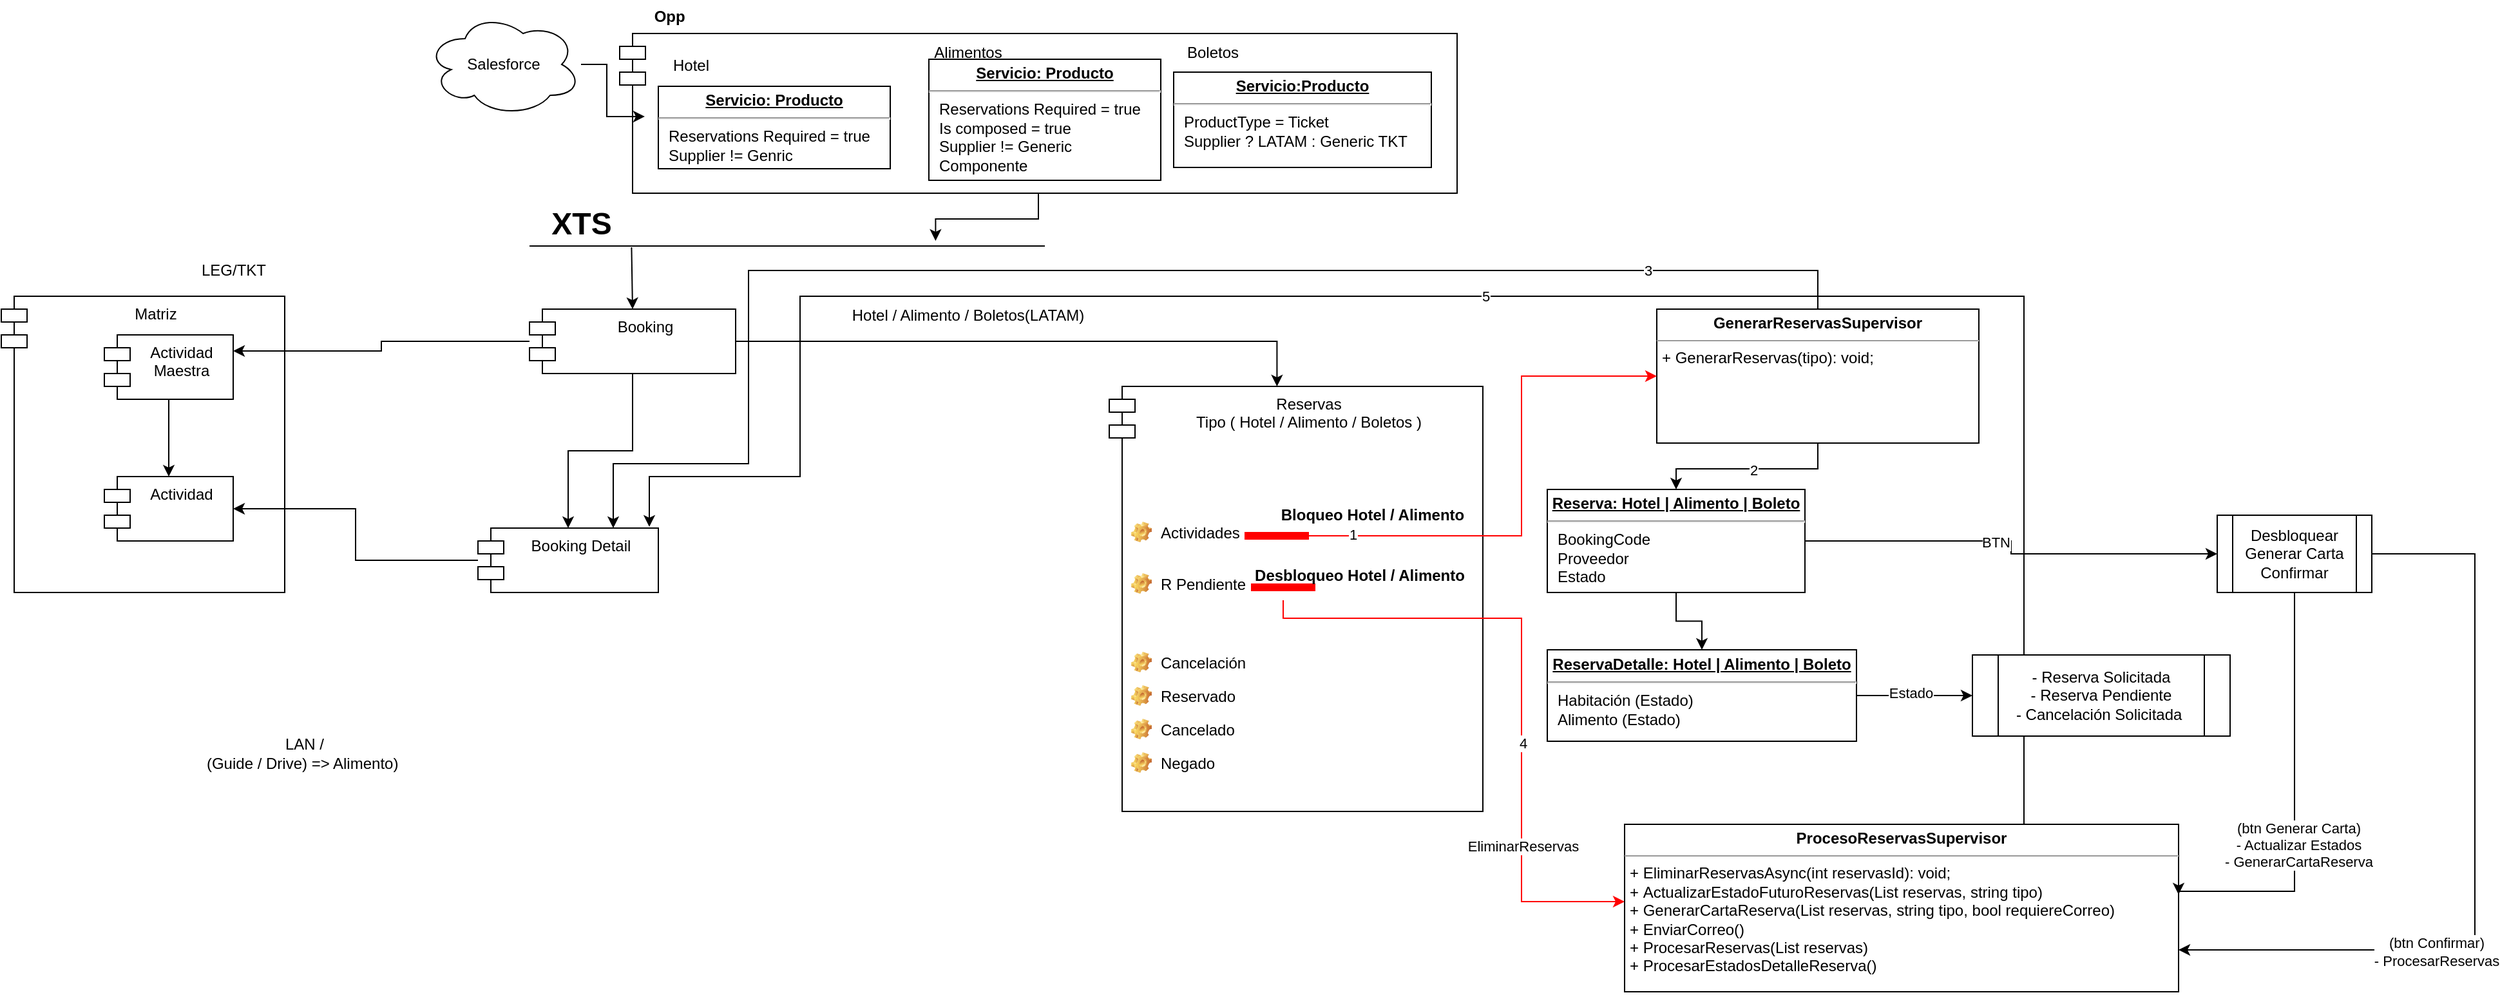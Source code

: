 <mxfile version="23.1.5" type="device">
  <diagram name="Página-1" id="PYMxH9Rl1cGZMPKtF-ub">
    <mxGraphModel dx="2133" dy="854" grid="1" gridSize="10" guides="1" tooltips="1" connect="1" arrows="1" fold="1" page="1" pageScale="1" pageWidth="827" pageHeight="1169" math="0" shadow="0">
      <root>
        <mxCell id="0" />
        <mxCell id="1" parent="0" />
        <mxCell id="vX2chzJ--pAAIUpLTNBK-2" value="Matriz" style="shape=module;align=left;spacingLeft=20;align=center;verticalAlign=top;whiteSpace=wrap;html=1;" parent="1" vertex="1">
          <mxGeometry x="-330" y="230" width="220" height="230" as="geometry" />
        </mxCell>
        <mxCell id="v7J90BLapNFsVzW8ZO-v-1" value="Salesforce" style="ellipse;shape=cloud;whiteSpace=wrap;html=1;" parent="1" vertex="1">
          <mxGeometry y="10" width="120" height="80" as="geometry" />
        </mxCell>
        <mxCell id="v7J90BLapNFsVzW8ZO-v-2" value="" style="shape=module;align=left;spacingLeft=20;align=center;verticalAlign=top;whiteSpace=wrap;html=1;" parent="1" vertex="1">
          <mxGeometry x="150" y="26" width="650" height="124" as="geometry" />
        </mxCell>
        <mxCell id="v7J90BLapNFsVzW8ZO-v-4" style="edgeStyle=orthogonalEdgeStyle;rounded=0;orthogonalLoop=1;jettySize=auto;html=1;entryX=0.03;entryY=0.52;entryDx=0;entryDy=0;entryPerimeter=0;" parent="1" source="v7J90BLapNFsVzW8ZO-v-1" target="v7J90BLapNFsVzW8ZO-v-2" edge="1">
          <mxGeometry relative="1" as="geometry" />
        </mxCell>
        <mxCell id="v7J90BLapNFsVzW8ZO-v-5" value="Opp&amp;nbsp;" style="text;align=center;fontStyle=1;verticalAlign=middle;spacingLeft=3;spacingRight=3;strokeColor=none;rotatable=0;points=[[0,0.5],[1,0.5]];portConstraint=eastwest;html=1;" parent="1" vertex="1">
          <mxGeometry x="150" width="80" height="26" as="geometry" />
        </mxCell>
        <mxCell id="v7J90BLapNFsVzW8ZO-v-7" value="" style="line;strokeWidth=1;fillColor=none;align=left;verticalAlign=middle;spacingTop=-1;spacingLeft=3;spacingRight=3;rotatable=0;labelPosition=right;points=[];portConstraint=eastwest;strokeColor=inherit;" parent="1" vertex="1">
          <mxGeometry x="80" y="187" width="400" height="8" as="geometry" />
        </mxCell>
        <mxCell id="v7J90BLapNFsVzW8ZO-v-8" value="XTS" style="text;align=center;fontStyle=1;verticalAlign=middle;spacingLeft=3;spacingRight=3;strokeColor=none;rotatable=0;points=[[0,0.5],[1,0.5]];portConstraint=eastwest;html=1;fontSize=24;" parent="1" vertex="1">
          <mxGeometry x="80" y="161" width="80" height="26" as="geometry" />
        </mxCell>
        <mxCell id="vkyU6mVskXSO25N0Nz5W-3" style="edgeStyle=orthogonalEdgeStyle;rounded=0;orthogonalLoop=1;jettySize=auto;html=1;entryX=0.5;entryY=0;entryDx=0;entryDy=0;" parent="1" source="v7J90BLapNFsVzW8ZO-v-10" target="vkyU6mVskXSO25N0Nz5W-2" edge="1">
          <mxGeometry relative="1" as="geometry" />
        </mxCell>
        <mxCell id="vkyU6mVskXSO25N0Nz5W-6" style="edgeStyle=orthogonalEdgeStyle;rounded=0;orthogonalLoop=1;jettySize=auto;html=1;entryX=1;entryY=0.25;entryDx=0;entryDy=0;" parent="1" source="v7J90BLapNFsVzW8ZO-v-10" target="vkyU6mVskXSO25N0Nz5W-5" edge="1">
          <mxGeometry relative="1" as="geometry" />
        </mxCell>
        <mxCell id="v7J90BLapNFsVzW8ZO-v-10" value="Booking" style="shape=module;align=left;spacingLeft=20;align=center;verticalAlign=top;whiteSpace=wrap;html=1;" parent="1" vertex="1">
          <mxGeometry x="80" y="240" width="160" height="50" as="geometry" />
        </mxCell>
        <mxCell id="v7J90BLapNFsVzW8ZO-v-11" value="" style="endArrow=classic;html=1;rounded=0;exitX=0.198;exitY=0.625;exitDx=0;exitDy=0;exitPerimeter=0;entryX=0.5;entryY=0;entryDx=0;entryDy=0;" parent="1" source="v7J90BLapNFsVzW8ZO-v-7" target="v7J90BLapNFsVzW8ZO-v-10" edge="1">
          <mxGeometry width="50" height="50" relative="1" as="geometry">
            <mxPoint x="270" y="330" as="sourcePoint" />
            <mxPoint x="320" y="280" as="targetPoint" />
          </mxGeometry>
        </mxCell>
        <mxCell id="v7J90BLapNFsVzW8ZO-v-12" value="Reservas&lt;br&gt;Tipo ( Hotel / Alimento / Boletos )" style="shape=module;align=left;spacingLeft=20;align=center;verticalAlign=top;whiteSpace=wrap;html=1;" parent="1" vertex="1">
          <mxGeometry x="530" y="300" width="290" height="330" as="geometry" />
        </mxCell>
        <mxCell id="vVjyvrWSgjifBvwSnUGZ-7" style="edgeStyle=orthogonalEdgeStyle;rounded=0;orthogonalLoop=1;jettySize=auto;html=1;entryX=0.75;entryY=0;entryDx=0;entryDy=0;" edge="1" parent="1" source="sygQfr_O5eZbzNL4AvN2-1" target="vkyU6mVskXSO25N0Nz5W-2">
          <mxGeometry relative="1" as="geometry">
            <Array as="points">
              <mxPoint x="250" y="210" />
              <mxPoint x="250" y="360" />
              <mxPoint x="145" y="360" />
            </Array>
          </mxGeometry>
        </mxCell>
        <mxCell id="vVjyvrWSgjifBvwSnUGZ-9" value="3" style="edgeLabel;html=1;align=center;verticalAlign=middle;resizable=0;points=[];" vertex="1" connectable="0" parent="vVjyvrWSgjifBvwSnUGZ-7">
          <mxGeometry x="-0.722" relative="1" as="geometry">
            <mxPoint as="offset" />
          </mxGeometry>
        </mxCell>
        <mxCell id="vVjyvrWSgjifBvwSnUGZ-8" style="edgeStyle=orthogonalEdgeStyle;rounded=0;orthogonalLoop=1;jettySize=auto;html=1;entryX=0.5;entryY=0;entryDx=0;entryDy=0;" edge="1" parent="1" source="sygQfr_O5eZbzNL4AvN2-1" target="vkyU6mVskXSO25N0Nz5W-9">
          <mxGeometry relative="1" as="geometry" />
        </mxCell>
        <mxCell id="vVjyvrWSgjifBvwSnUGZ-10" value="2" style="edgeLabel;html=1;align=center;verticalAlign=middle;resizable=0;points=[];" vertex="1" connectable="0" parent="vVjyvrWSgjifBvwSnUGZ-8">
          <mxGeometry x="-0.041" y="1" relative="1" as="geometry">
            <mxPoint as="offset" />
          </mxGeometry>
        </mxCell>
        <mxCell id="sygQfr_O5eZbzNL4AvN2-1" value="&lt;p style=&quot;margin:0px;margin-top:4px;text-align:center;&quot;&gt;&lt;b&gt;GenerarReservasSupervisor&lt;/b&gt;&lt;/p&gt;&lt;hr size=&quot;1&quot;&gt;&lt;p style=&quot;margin:0px;margin-left:4px;&quot;&gt;&lt;/p&gt;&lt;p style=&quot;margin:0px;margin-left:4px;&quot;&gt;+ GenerarReservas(tipo): void;&lt;/p&gt;" style="verticalAlign=top;align=left;overflow=fill;fontSize=12;fontFamily=Helvetica;html=1;whiteSpace=wrap;" parent="1" vertex="1">
          <mxGeometry x="955" y="240" width="250" height="104" as="geometry" />
        </mxCell>
        <mxCell id="vkyU6mVskXSO25N0Nz5W-7" style="edgeStyle=orthogonalEdgeStyle;rounded=0;orthogonalLoop=1;jettySize=auto;html=1;entryX=1;entryY=0.5;entryDx=0;entryDy=0;" parent="1" source="vkyU6mVskXSO25N0Nz5W-2" target="vkyU6mVskXSO25N0Nz5W-4" edge="1">
          <mxGeometry relative="1" as="geometry" />
        </mxCell>
        <mxCell id="vkyU6mVskXSO25N0Nz5W-2" value="Booking Detail" style="shape=module;align=left;spacingLeft=20;align=center;verticalAlign=top;whiteSpace=wrap;html=1;" parent="1" vertex="1">
          <mxGeometry x="40" y="410" width="140" height="50" as="geometry" />
        </mxCell>
        <mxCell id="vkyU6mVskXSO25N0Nz5W-4" value="Actividad" style="shape=module;align=left;spacingLeft=20;align=center;verticalAlign=top;whiteSpace=wrap;html=1;" parent="1" vertex="1">
          <mxGeometry x="-250" y="370" width="100" height="50" as="geometry" />
        </mxCell>
        <mxCell id="vkyU6mVskXSO25N0Nz5W-8" style="edgeStyle=orthogonalEdgeStyle;rounded=0;orthogonalLoop=1;jettySize=auto;html=1;entryX=0.5;entryY=0;entryDx=0;entryDy=0;" parent="1" source="vkyU6mVskXSO25N0Nz5W-5" target="vkyU6mVskXSO25N0Nz5W-4" edge="1">
          <mxGeometry relative="1" as="geometry" />
        </mxCell>
        <mxCell id="vkyU6mVskXSO25N0Nz5W-5" value="Actividad Maestra" style="shape=module;align=left;spacingLeft=20;align=center;verticalAlign=top;whiteSpace=wrap;html=1;" parent="1" vertex="1">
          <mxGeometry x="-250" y="260" width="100" height="50" as="geometry" />
        </mxCell>
        <mxCell id="vVjyvrWSgjifBvwSnUGZ-28" style="edgeStyle=orthogonalEdgeStyle;rounded=0;orthogonalLoop=1;jettySize=auto;html=1;entryX=0.5;entryY=0;entryDx=0;entryDy=0;" edge="1" parent="1" source="vkyU6mVskXSO25N0Nz5W-9" target="vVjyvrWSgjifBvwSnUGZ-27">
          <mxGeometry relative="1" as="geometry" />
        </mxCell>
        <mxCell id="vVjyvrWSgjifBvwSnUGZ-32" style="edgeStyle=orthogonalEdgeStyle;rounded=0;orthogonalLoop=1;jettySize=auto;html=1;entryX=0;entryY=0.5;entryDx=0;entryDy=0;" edge="1" parent="1" source="vkyU6mVskXSO25N0Nz5W-9" target="vVjyvrWSgjifBvwSnUGZ-31">
          <mxGeometry relative="1" as="geometry" />
        </mxCell>
        <mxCell id="vVjyvrWSgjifBvwSnUGZ-38" value="BTN" style="edgeLabel;html=1;align=center;verticalAlign=middle;resizable=0;points=[];" vertex="1" connectable="0" parent="vVjyvrWSgjifBvwSnUGZ-32">
          <mxGeometry x="-0.105" relative="1" as="geometry">
            <mxPoint y="1" as="offset" />
          </mxGeometry>
        </mxCell>
        <mxCell id="vkyU6mVskXSO25N0Nz5W-9" value="&lt;p style=&quot;margin:0px;margin-top:4px;text-align:center;text-decoration:underline;&quot;&gt;&lt;b&gt;Reserva: Hotel | Alimento | Boleto&lt;/b&gt;&lt;/p&gt;&lt;hr&gt;&lt;p style=&quot;margin:0px;margin-left:8px;&quot;&gt;BookingCode&lt;/p&gt;&lt;p style=&quot;margin:0px;margin-left:8px;&quot;&gt;Proveedor&lt;/p&gt;&lt;p style=&quot;margin:0px;margin-left:8px;&quot;&gt;Estado&lt;/p&gt;" style="verticalAlign=top;align=left;overflow=fill;html=1;whiteSpace=wrap;" parent="1" vertex="1">
          <mxGeometry x="870" y="380" width="200" height="80" as="geometry" />
        </mxCell>
        <mxCell id="vVjyvrWSgjifBvwSnUGZ-4" style="edgeStyle=orthogonalEdgeStyle;rounded=0;orthogonalLoop=1;jettySize=auto;html=1;entryX=0;entryY=0.5;entryDx=0;entryDy=0;strokeColor=#FF0000;" edge="1" parent="1" source="vkyU6mVskXSO25N0Nz5W-17" target="sygQfr_O5eZbzNL4AvN2-1">
          <mxGeometry relative="1" as="geometry">
            <Array as="points">
              <mxPoint x="850" y="416" />
              <mxPoint x="850" y="292" />
            </Array>
          </mxGeometry>
        </mxCell>
        <mxCell id="vVjyvrWSgjifBvwSnUGZ-5" value="1" style="edgeLabel;html=1;align=center;verticalAlign=middle;resizable=0;points=[];" vertex="1" connectable="0" parent="vVjyvrWSgjifBvwSnUGZ-4">
          <mxGeometry x="-0.831" y="1" relative="1" as="geometry">
            <mxPoint as="offset" />
          </mxGeometry>
        </mxCell>
        <mxCell id="vkyU6mVskXSO25N0Nz5W-17" value="" style="shape=line;html=1;strokeWidth=6;strokeColor=#ff0000;" parent="1" vertex="1">
          <mxGeometry x="635" y="406" width="50" height="20" as="geometry" />
        </mxCell>
        <mxCell id="vkyU6mVskXSO25N0Nz5W-20" value="Bloqueo&amp;nbsp;Hotel / Alimento" style="text;align=center;fontStyle=1;verticalAlign=middle;spacingLeft=3;spacingRight=3;strokeColor=none;rotatable=0;points=[[0,0.5],[1,0.5]];portConstraint=eastwest;html=1;" parent="1" vertex="1">
          <mxGeometry x="655" y="387" width="157" height="26" as="geometry" />
        </mxCell>
        <mxCell id="XOuOTbmXW2zQoXdQPLwQ-1" value="&lt;p style=&quot;margin:0px;margin-top:4px;text-align:center;text-decoration:underline;&quot;&gt;&lt;b&gt;Servicio: Producto&lt;/b&gt;&lt;/p&gt;&lt;hr&gt;&lt;p style=&quot;margin:0px;margin-left:8px;&quot;&gt;Reservations Required = true&lt;br&gt;&lt;/p&gt;&lt;p style=&quot;margin:0px;margin-left:8px;&quot;&gt;Supplier != Genric&lt;/p&gt;" style="verticalAlign=top;align=left;overflow=fill;html=1;whiteSpace=wrap;" parent="1" vertex="1">
          <mxGeometry x="180" y="67" width="180" height="64" as="geometry" />
        </mxCell>
        <mxCell id="XOuOTbmXW2zQoXdQPLwQ-2" value="&lt;p style=&quot;margin:0px;margin-top:4px;text-align:center;text-decoration:underline;&quot;&gt;&lt;b&gt;Servicio: Producto&lt;/b&gt;&lt;/p&gt;&lt;hr&gt;&lt;p style=&quot;margin:0px;margin-left:8px;&quot;&gt;Reservations Required = true&lt;br&gt;&lt;/p&gt;&lt;p style=&quot;margin:0px;margin-left:8px;&quot;&gt;Is composed = true&lt;/p&gt;&lt;p style=&quot;margin:0px;margin-left:8px;&quot;&gt;Supplier != Generic&lt;/p&gt;&lt;p style=&quot;margin:0px;margin-left:8px;&quot;&gt;Componente&lt;/p&gt;" style="verticalAlign=top;align=left;overflow=fill;html=1;whiteSpace=wrap;" parent="1" vertex="1">
          <mxGeometry x="390" y="46" width="180" height="94" as="geometry" />
        </mxCell>
        <mxCell id="XOuOTbmXW2zQoXdQPLwQ-4" value="Hotel" style="text;html=1;align=center;verticalAlign=middle;resizable=0;points=[];autosize=1;strokeColor=none;fillColor=none;" parent="1" vertex="1">
          <mxGeometry x="180" y="36" width="50" height="30" as="geometry" />
        </mxCell>
        <mxCell id="XOuOTbmXW2zQoXdQPLwQ-5" value="Alimentos" style="text;html=1;align=center;verticalAlign=middle;resizable=0;points=[];autosize=1;strokeColor=none;fillColor=none;" parent="1" vertex="1">
          <mxGeometry x="380" y="26" width="80" height="30" as="geometry" />
        </mxCell>
        <mxCell id="XOuOTbmXW2zQoXdQPLwQ-8" style="edgeStyle=orthogonalEdgeStyle;rounded=0;orthogonalLoop=1;jettySize=auto;html=1;entryX=0.788;entryY=0;entryDx=0;entryDy=0;entryPerimeter=0;" parent="1" source="v7J90BLapNFsVzW8ZO-v-2" target="v7J90BLapNFsVzW8ZO-v-7" edge="1">
          <mxGeometry relative="1" as="geometry" />
        </mxCell>
        <mxCell id="XOuOTbmXW2zQoXdQPLwQ-9" value="&lt;p style=&quot;margin:0px;margin-top:4px;text-align:center;text-decoration:underline;&quot;&gt;&lt;b&gt;Servicio:Producto&lt;/b&gt;&lt;/p&gt;&lt;hr&gt;&lt;p style=&quot;margin:0px;margin-left:8px;&quot;&gt;ProductType = Ticket&lt;br&gt;Supplier ? LATAM : Generic TKT&lt;/p&gt;" style="verticalAlign=top;align=left;overflow=fill;html=1;whiteSpace=wrap;" parent="1" vertex="1">
          <mxGeometry x="580" y="56" width="200" height="74" as="geometry" />
        </mxCell>
        <mxCell id="vX2chzJ--pAAIUpLTNBK-1" value="Boletos" style="text;html=1;align=center;verticalAlign=middle;resizable=0;points=[];autosize=1;strokeColor=none;fillColor=none;" parent="1" vertex="1">
          <mxGeometry x="580" y="26" width="60" height="30" as="geometry" />
        </mxCell>
        <mxCell id="vX2chzJ--pAAIUpLTNBK-3" style="edgeStyle=orthogonalEdgeStyle;rounded=0;orthogonalLoop=1;jettySize=auto;html=1;entryX=0.449;entryY=0;entryDx=0;entryDy=0;entryPerimeter=0;" parent="1" source="v7J90BLapNFsVzW8ZO-v-10" target="v7J90BLapNFsVzW8ZO-v-12" edge="1">
          <mxGeometry relative="1" as="geometry" />
        </mxCell>
        <mxCell id="vX2chzJ--pAAIUpLTNBK-4" value="Hotel / Alimento / Boletos(LATAM)" style="text;html=1;align=center;verticalAlign=middle;resizable=0;points=[];autosize=1;strokeColor=none;fillColor=none;" parent="1" vertex="1">
          <mxGeometry x="320" y="230" width="200" height="30" as="geometry" />
        </mxCell>
        <mxCell id="vX2chzJ--pAAIUpLTNBK-6" value="LEG/TKT" style="text;html=1;align=center;verticalAlign=middle;resizable=0;points=[];autosize=1;strokeColor=none;fillColor=none;" parent="1" vertex="1">
          <mxGeometry x="-185" y="195" width="70" height="30" as="geometry" />
        </mxCell>
        <mxCell id="vX2chzJ--pAAIUpLTNBK-8" value="LAN / &lt;br&gt;(Guide / Drive) =&amp;gt; Alimento)&amp;nbsp;" style="text;html=1;align=center;verticalAlign=middle;resizable=0;points=[];autosize=1;strokeColor=none;fillColor=none;" parent="1" vertex="1">
          <mxGeometry x="-185" y="565" width="180" height="40" as="geometry" />
        </mxCell>
        <mxCell id="vVjyvrWSgjifBvwSnUGZ-11" value="Actividades" style="label;fontStyle=0;strokeColor=none;fillColor=none;align=left;verticalAlign=top;overflow=hidden;spacingLeft=28;spacingRight=4;rotatable=0;points=[[0,0.5],[1,0.5]];portConstraint=eastwest;imageWidth=16;imageHeight=16;whiteSpace=wrap;html=1;image=img/clipart/Gear_128x128.png" vertex="1" parent="1">
          <mxGeometry x="540" y="400" width="100" height="26" as="geometry" />
        </mxCell>
        <mxCell id="vVjyvrWSgjifBvwSnUGZ-12" value="Cancelación" style="label;fontStyle=0;strokeColor=none;fillColor=none;align=left;verticalAlign=top;overflow=hidden;spacingLeft=28;spacingRight=4;rotatable=0;points=[[0,0.5],[1,0.5]];portConstraint=eastwest;imageWidth=16;imageHeight=16;whiteSpace=wrap;html=1;image=img/clipart/Gear_128x128.png" vertex="1" parent="1">
          <mxGeometry x="540" y="501" width="105" height="26" as="geometry" />
        </mxCell>
        <mxCell id="vVjyvrWSgjifBvwSnUGZ-13" value="R Pendiente" style="label;fontStyle=0;strokeColor=none;fillColor=none;align=left;verticalAlign=top;overflow=hidden;spacingLeft=28;spacingRight=4;rotatable=0;points=[[0,0.5],[1,0.5]];portConstraint=eastwest;imageWidth=16;imageHeight=16;whiteSpace=wrap;html=1;image=img/clipart/Gear_128x128.png" vertex="1" parent="1">
          <mxGeometry x="540" y="440" width="105" height="26" as="geometry" />
        </mxCell>
        <mxCell id="vVjyvrWSgjifBvwSnUGZ-14" value="Reservado" style="label;fontStyle=0;strokeColor=none;fillColor=none;align=left;verticalAlign=top;overflow=hidden;spacingLeft=28;spacingRight=4;rotatable=0;points=[[0,0.5],[1,0.5]];portConstraint=eastwest;imageWidth=16;imageHeight=16;whiteSpace=wrap;html=1;image=img/clipart/Gear_128x128.png" vertex="1" parent="1">
          <mxGeometry x="540" y="527" width="115" height="26" as="geometry" />
        </mxCell>
        <mxCell id="vVjyvrWSgjifBvwSnUGZ-15" value="Cancelado" style="label;fontStyle=0;strokeColor=none;fillColor=none;align=left;verticalAlign=top;overflow=hidden;spacingLeft=28;spacingRight=4;rotatable=0;points=[[0,0.5],[1,0.5]];portConstraint=eastwest;imageWidth=16;imageHeight=16;whiteSpace=wrap;html=1;image=img/clipart/Gear_128x128.png" vertex="1" parent="1">
          <mxGeometry x="540" y="553" width="105" height="26" as="geometry" />
        </mxCell>
        <mxCell id="vVjyvrWSgjifBvwSnUGZ-16" value="Negado" style="label;fontStyle=0;strokeColor=none;fillColor=none;align=left;verticalAlign=top;overflow=hidden;spacingLeft=28;spacingRight=4;rotatable=0;points=[[0,0.5],[1,0.5]];portConstraint=eastwest;imageWidth=16;imageHeight=16;whiteSpace=wrap;html=1;image=img/clipart/Gear_128x128.png" vertex="1" parent="1">
          <mxGeometry x="540" y="579" width="95" height="26" as="geometry" />
        </mxCell>
        <mxCell id="vVjyvrWSgjifBvwSnUGZ-19" style="edgeStyle=orthogonalEdgeStyle;rounded=0;orthogonalLoop=1;jettySize=auto;html=1;strokeColor=#FF0000;" edge="1" parent="1" source="vVjyvrWSgjifBvwSnUGZ-17" target="vVjyvrWSgjifBvwSnUGZ-20">
          <mxGeometry relative="1" as="geometry">
            <mxPoint x="820" y="750" as="targetPoint" />
            <Array as="points">
              <mxPoint x="665" y="480" />
              <mxPoint x="850" y="480" />
              <mxPoint x="850" y="700" />
              <mxPoint x="1000" y="700" />
              <mxPoint x="1000" y="702" />
            </Array>
          </mxGeometry>
        </mxCell>
        <mxCell id="vVjyvrWSgjifBvwSnUGZ-26" value="4" style="edgeLabel;html=1;align=center;verticalAlign=middle;resizable=0;points=[];" vertex="1" connectable="0" parent="vVjyvrWSgjifBvwSnUGZ-19">
          <mxGeometry x="0.185" y="1" relative="1" as="geometry">
            <mxPoint as="offset" />
          </mxGeometry>
        </mxCell>
        <mxCell id="vVjyvrWSgjifBvwSnUGZ-37" value="EliminarReservas" style="edgeLabel;html=1;align=center;verticalAlign=middle;resizable=0;points=[];" vertex="1" connectable="0" parent="vVjyvrWSgjifBvwSnUGZ-19">
          <mxGeometry x="0.501" y="1" relative="1" as="geometry">
            <mxPoint y="1" as="offset" />
          </mxGeometry>
        </mxCell>
        <mxCell id="vVjyvrWSgjifBvwSnUGZ-17" value="" style="shape=line;html=1;strokeWidth=6;strokeColor=#ff0000;" vertex="1" parent="1">
          <mxGeometry x="640" y="446" width="50" height="20" as="geometry" />
        </mxCell>
        <mxCell id="vVjyvrWSgjifBvwSnUGZ-18" value="Desbloqueo&amp;nbsp;Hotel / Alimento" style="text;align=center;fontStyle=1;verticalAlign=middle;spacingLeft=3;spacingRight=3;strokeColor=none;rotatable=0;points=[[0,0.5],[1,0.5]];portConstraint=eastwest;html=1;" vertex="1" parent="1">
          <mxGeometry x="645" y="434" width="157" height="26" as="geometry" />
        </mxCell>
        <mxCell id="vVjyvrWSgjifBvwSnUGZ-20" value="&lt;p style=&quot;margin:0px;margin-top:4px;text-align:center;&quot;&gt;&lt;b&gt;ProcesoReservasSupervisor&lt;/b&gt;&lt;/p&gt;&lt;hr size=&quot;1&quot;&gt;&lt;p style=&quot;margin:0px;margin-left:4px;&quot;&gt;&lt;/p&gt;&lt;p style=&quot;margin:0px;margin-left:4px;&quot;&gt;+ EliminarReservasAsync(int reservasId): void;&lt;/p&gt;&lt;p style=&quot;margin:0px;margin-left:4px;&quot;&gt;+&amp;nbsp;ActualizarEstadoFuturoReservas(List reservas, string tipo)&lt;/p&gt;&lt;p style=&quot;margin:0px;margin-left:4px;&quot;&gt;+ GenerarCartaReserva(List reservas, string tipo, bool requiereCorreo)&lt;/p&gt;&lt;p style=&quot;margin:0px;margin-left:4px;&quot;&gt;+ EnviarCorreo()&lt;/p&gt;&lt;p style=&quot;margin:0px;margin-left:4px;&quot;&gt;+&amp;nbsp;ProcesarReservas(List reservas)&lt;/p&gt;&lt;p style=&quot;margin:0px;margin-left:4px;&quot;&gt;+ ProcesarEstadosDetalleReserva()&lt;/p&gt;" style="verticalAlign=top;align=left;overflow=fill;fontSize=12;fontFamily=Helvetica;html=1;whiteSpace=wrap;" vertex="1" parent="1">
          <mxGeometry x="930" y="640" width="430" height="130" as="geometry" />
        </mxCell>
        <mxCell id="vVjyvrWSgjifBvwSnUGZ-22" style="edgeStyle=orthogonalEdgeStyle;rounded=0;orthogonalLoop=1;jettySize=auto;html=1;exitX=0.5;exitY=1;exitDx=0;exitDy=0;" edge="1" parent="1" source="vVjyvrWSgjifBvwSnUGZ-20" target="vVjyvrWSgjifBvwSnUGZ-20">
          <mxGeometry relative="1" as="geometry" />
        </mxCell>
        <mxCell id="vVjyvrWSgjifBvwSnUGZ-23" value="5" style="edgeStyle=orthogonalEdgeStyle;rounded=0;orthogonalLoop=1;jettySize=auto;html=1;entryX=0.95;entryY=-0.02;entryDx=0;entryDy=0;entryPerimeter=0;" edge="1" parent="1" source="vVjyvrWSgjifBvwSnUGZ-20" target="vkyU6mVskXSO25N0Nz5W-2">
          <mxGeometry relative="1" as="geometry">
            <Array as="points">
              <mxPoint x="1240" y="230" />
              <mxPoint x="290" y="230" />
              <mxPoint x="290" y="370" />
              <mxPoint x="173" y="370" />
            </Array>
          </mxGeometry>
        </mxCell>
        <mxCell id="vVjyvrWSgjifBvwSnUGZ-30" style="edgeStyle=orthogonalEdgeStyle;rounded=0;orthogonalLoop=1;jettySize=auto;html=1;entryX=0;entryY=0.5;entryDx=0;entryDy=0;" edge="1" parent="1" source="vVjyvrWSgjifBvwSnUGZ-27" target="vVjyvrWSgjifBvwSnUGZ-29">
          <mxGeometry relative="1" as="geometry" />
        </mxCell>
        <mxCell id="vVjyvrWSgjifBvwSnUGZ-34" value="Estado" style="edgeLabel;html=1;align=center;verticalAlign=middle;resizable=0;points=[];" vertex="1" connectable="0" parent="vVjyvrWSgjifBvwSnUGZ-30">
          <mxGeometry x="-0.067" y="2" relative="1" as="geometry">
            <mxPoint as="offset" />
          </mxGeometry>
        </mxCell>
        <mxCell id="vVjyvrWSgjifBvwSnUGZ-27" value="&lt;p style=&quot;margin:0px;margin-top:4px;text-align:center;text-decoration:underline;&quot;&gt;&lt;b&gt;ReservaDetalle: Hotel | Alimento | Boleto&lt;/b&gt;&lt;/p&gt;&lt;hr&gt;&lt;p style=&quot;margin:0px;margin-left:8px;&quot;&gt;Habitación (Estado)&lt;/p&gt;&lt;p style=&quot;margin:0px;margin-left:8px;&quot;&gt;Alimento (Estado)&lt;/p&gt;&lt;p style=&quot;margin:0px;margin-left:8px;&quot;&gt;&lt;br&gt;&lt;/p&gt;" style="verticalAlign=top;align=left;overflow=fill;html=1;whiteSpace=wrap;" vertex="1" parent="1">
          <mxGeometry x="870" y="504.5" width="240" height="71" as="geometry" />
        </mxCell>
        <mxCell id="vVjyvrWSgjifBvwSnUGZ-29" value="- Reserva Solicitada&lt;br&gt;- Reserva Pendiente&lt;br&gt;- Cancelación Solicitada&amp;nbsp;" style="shape=process;whiteSpace=wrap;html=1;backgroundOutline=1;" vertex="1" parent="1">
          <mxGeometry x="1200" y="508.5" width="200" height="63" as="geometry" />
        </mxCell>
        <mxCell id="vVjyvrWSgjifBvwSnUGZ-39" style="edgeStyle=orthogonalEdgeStyle;rounded=0;orthogonalLoop=1;jettySize=auto;html=1;entryX=1;entryY=0.419;entryDx=0;entryDy=0;entryPerimeter=0;" edge="1" parent="1" source="vVjyvrWSgjifBvwSnUGZ-31" target="vVjyvrWSgjifBvwSnUGZ-20">
          <mxGeometry relative="1" as="geometry">
            <Array as="points">
              <mxPoint x="1450" y="692" />
              <mxPoint x="1360" y="692" />
            </Array>
          </mxGeometry>
        </mxCell>
        <mxCell id="vVjyvrWSgjifBvwSnUGZ-40" value="(btn Generar Carta)&lt;br&gt;- Actualizar Estados&lt;br&gt;- GenerarCartaReserva" style="edgeLabel;html=1;align=center;verticalAlign=middle;resizable=0;points=[];" vertex="1" connectable="0" parent="vVjyvrWSgjifBvwSnUGZ-39">
          <mxGeometry x="0.202" y="3" relative="1" as="geometry">
            <mxPoint y="1" as="offset" />
          </mxGeometry>
        </mxCell>
        <mxCell id="vVjyvrWSgjifBvwSnUGZ-31" value="Desbloquear&lt;br&gt;Generar Carta&lt;br&gt;Confirmar" style="shape=process;whiteSpace=wrap;html=1;backgroundOutline=1;" vertex="1" parent="1">
          <mxGeometry x="1390" y="400" width="120" height="60" as="geometry" />
        </mxCell>
        <mxCell id="vVjyvrWSgjifBvwSnUGZ-41" style="edgeStyle=orthogonalEdgeStyle;rounded=0;orthogonalLoop=1;jettySize=auto;html=1;entryX=1;entryY=0.75;entryDx=0;entryDy=0;" edge="1" parent="1" source="vVjyvrWSgjifBvwSnUGZ-31" target="vVjyvrWSgjifBvwSnUGZ-20">
          <mxGeometry relative="1" as="geometry">
            <mxPoint x="1430" y="740" as="targetPoint" />
            <Array as="points">
              <mxPoint x="1590" y="430" />
              <mxPoint x="1590" y="738" />
            </Array>
          </mxGeometry>
        </mxCell>
        <mxCell id="vVjyvrWSgjifBvwSnUGZ-42" value="(btn Confirmar)&lt;br&gt;- ProcesarReservas" style="edgeLabel;html=1;align=center;verticalAlign=middle;resizable=0;points=[];" vertex="1" connectable="0" parent="vVjyvrWSgjifBvwSnUGZ-41">
          <mxGeometry x="0.357" y="1" relative="1" as="geometry">
            <mxPoint x="1" as="offset" />
          </mxGeometry>
        </mxCell>
      </root>
    </mxGraphModel>
  </diagram>
</mxfile>

